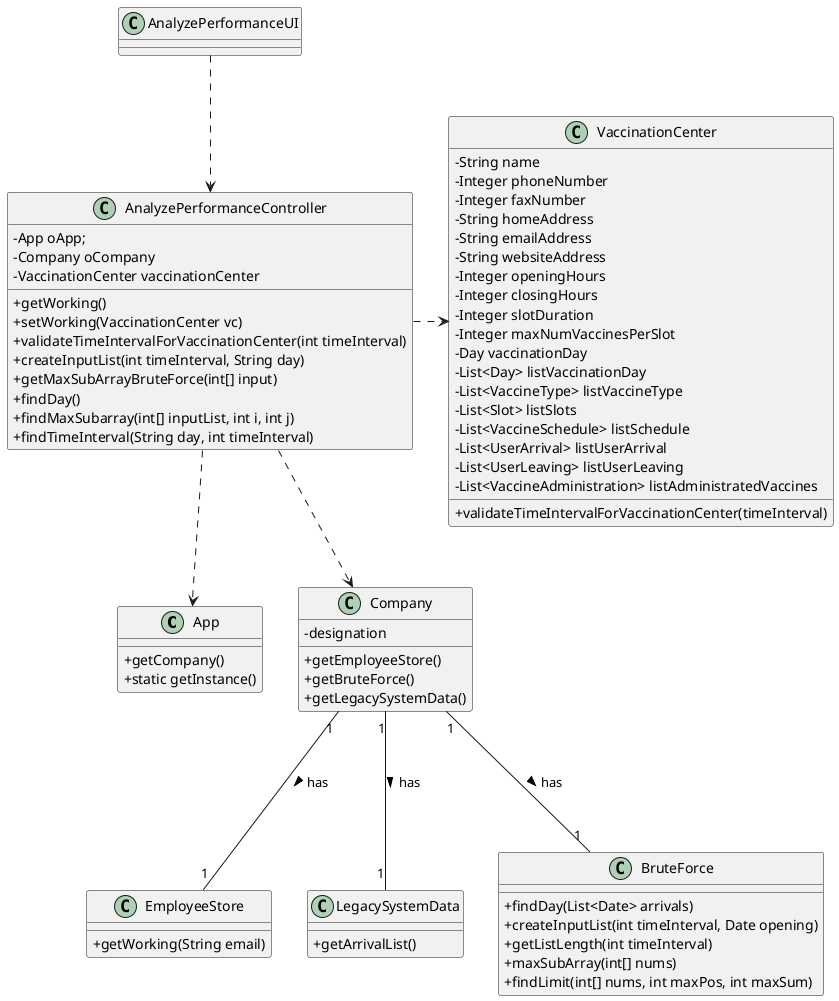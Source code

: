 @startuml
'https://plantuml.com/class-diagram
skinparam classAttributeIconSize 0
class App{
    +getCompany()
    +static getInstance()
}

class VaccinationCenter{
    - String name
    - Integer phoneNumber
    - Integer faxNumber
        - String homeAddress
        - String emailAddress
        - String websiteAddress
        - Integer openingHours
        - Integer closingHours
        - Integer slotDuration
        - Integer maxNumVaccinesPerSlot
        - Day vaccinationDay
        - List<Day> listVaccinationDay
        - List<VaccineType> listVaccineType
        - List<Slot> listSlots
        - List<VaccineSchedule> listSchedule
        - List<UserArrival> listUserArrival
        - List<UserLeaving> listUserLeaving
        - List<VaccineAdministration> listAdministratedVaccines
    +validateTimeIntervalForVaccinationCenter(timeInterval)
}


class AnalyzePerformanceUI {
}


class AnalyzePerformanceController{
    -App oApp;
    -Company oCompany
    -VaccinationCenter vaccinationCenter
    +getWorking()
    +setWorking(VaccinationCenter vc)
    +validateTimeIntervalForVaccinationCenter(int timeInterval)
    +createInputList(int timeInterval, String day)
    +getMaxSubArrayBruteForce(int[] input)
    +findDay()
    +findMaxSubarray(int[] inputList, int i, int j)
    +findTimeInterval(String day, int timeInterval)
}

class Company {
    -designation
    +getEmployeeStore()
    +getBruteForce()
    +getLegacySystemData()
}

class EmployeeStore{
    +getWorking(String email)
}

class LegacySystemData{
    +getArrivalList()
}

class BruteForce{
    +findDay(List<Date> arrivals)
    +createInputList(int timeInterval, Date opening)
    +getListLength(int timeInterval)
    +maxSubArray(int[] nums)
    +findLimit(int[] nums, int maxPos, int maxSum)
}

AnalyzePerformanceUI .down.> AnalyzePerformanceController

AnalyzePerformanceController .down.> App
AnalyzePerformanceController .down.> Company
AnalyzePerformanceController .right.> VaccinationCenter

Company "1" -down-- "1" BruteForce : has >
Company "1" -down-- "1" LegacySystemData : has >
Company "1" -down-- "1" EmployeeStore : has >
@enduml